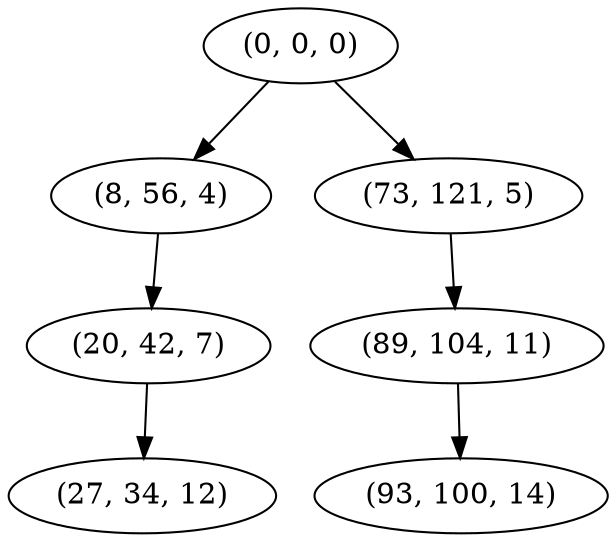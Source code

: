 digraph tree {
    "(0, 0, 0)";
    "(8, 56, 4)";
    "(20, 42, 7)";
    "(27, 34, 12)";
    "(73, 121, 5)";
    "(89, 104, 11)";
    "(93, 100, 14)";
    "(0, 0, 0)" -> "(8, 56, 4)";
    "(0, 0, 0)" -> "(73, 121, 5)";
    "(8, 56, 4)" -> "(20, 42, 7)";
    "(20, 42, 7)" -> "(27, 34, 12)";
    "(73, 121, 5)" -> "(89, 104, 11)";
    "(89, 104, 11)" -> "(93, 100, 14)";
}
